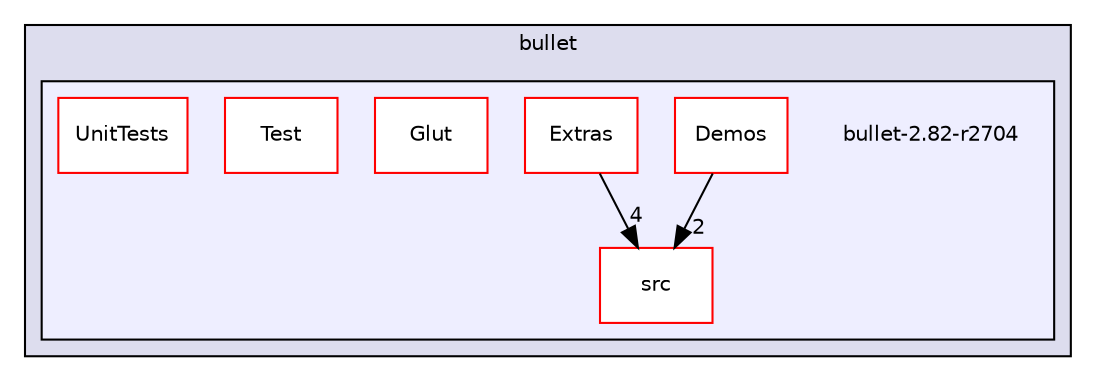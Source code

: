 digraph "bullet/bullet-2.82-r2704" {
  compound=true
  node [ fontsize="10", fontname="Helvetica"];
  edge [ labelfontsize="10", labelfontname="Helvetica"];
  subgraph clusterdir_b382f1825f58e15f97ef4cbf36e64c4f {
    graph [ bgcolor="#ddddee", pencolor="black", label="bullet" fontname="Helvetica", fontsize="10", URL="dir_b382f1825f58e15f97ef4cbf36e64c4f.html"]
  subgraph clusterdir_2af2a31b807ca3e166acbec98482e371 {
    graph [ bgcolor="#eeeeff", pencolor="black", label="" URL="dir_2af2a31b807ca3e166acbec98482e371.html"];
    dir_2af2a31b807ca3e166acbec98482e371 [shape=plaintext label="bullet-2.82-r2704"];
    dir_fbeee990c6fb95278eb756dfe9f9c37f [shape=box label="Demos" color="red" fillcolor="white" style="filled" URL="dir_fbeee990c6fb95278eb756dfe9f9c37f.html"];
    dir_37ce13f4fb998c871c8fd54d656f12bb [shape=box label="Extras" color="red" fillcolor="white" style="filled" URL="dir_37ce13f4fb998c871c8fd54d656f12bb.html"];
    dir_bc7e18aef8da35ef392cbc02c0cb163f [shape=box label="Glut" color="red" fillcolor="white" style="filled" URL="dir_bc7e18aef8da35ef392cbc02c0cb163f.html"];
    dir_68d7f8ba1985e704f0f5f20dc6f517a7 [shape=box label="src" color="red" fillcolor="white" style="filled" URL="dir_68d7f8ba1985e704f0f5f20dc6f517a7.html"];
    dir_5b8a4d6c340094f4baeedc67c5915be4 [shape=box label="Test" color="red" fillcolor="white" style="filled" URL="dir_5b8a4d6c340094f4baeedc67c5915be4.html"];
    dir_03bdaebb60193c03361e3b408dd64508 [shape=box label="UnitTests" color="red" fillcolor="white" style="filled" URL="dir_03bdaebb60193c03361e3b408dd64508.html"];
  }
  }
  dir_fbeee990c6fb95278eb756dfe9f9c37f->dir_68d7f8ba1985e704f0f5f20dc6f517a7 [headlabel="2", labeldistance=1.5 headhref="dir_000015_000296.html"];
  dir_37ce13f4fb998c871c8fd54d656f12bb->dir_68d7f8ba1985e704f0f5f20dc6f517a7 [headlabel="4", labeldistance=1.5 headhref="dir_000017_000296.html"];
}
